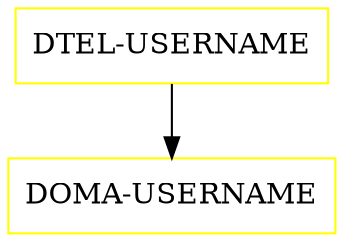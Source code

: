 digraph G {
  "DTEL-USERNAME" [shape=box,color=yellow];
  "DOMA-USERNAME" [shape=box,color=yellow,URL="./DOMA_USERNAME.html"];
  "DTEL-USERNAME" -> "DOMA-USERNAME";
}
